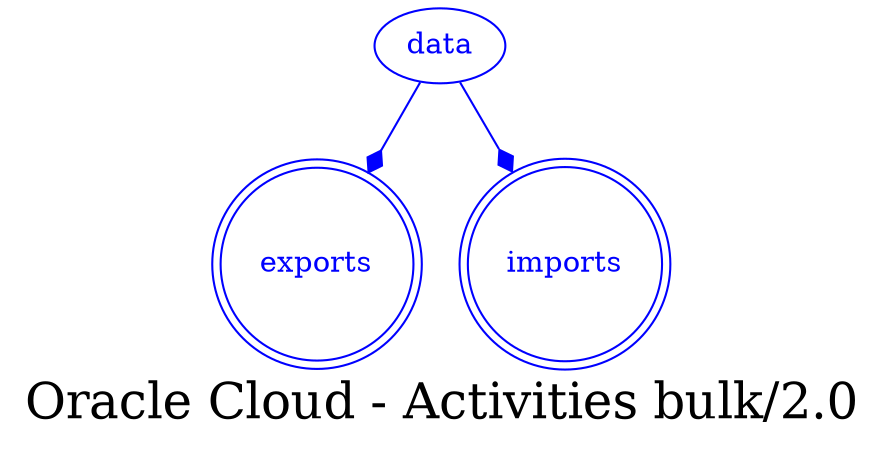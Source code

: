 digraph LexiconGraph {
graph[label="Oracle Cloud - Activities bulk/2.0", fontsize=24]
splines=true
"exports" [color=blue, fontcolor=blue, shape=doublecircle]
"imports" [color=blue, fontcolor=blue, shape=doublecircle]
"data" -> "exports" [color=blue, fontcolor=blue, arrowhead=diamond, arrowtail=none]
"data" [color=blue, fontcolor=blue, shape=ellipse]
"data" -> "imports" [color=blue, fontcolor=blue, arrowhead=diamond, arrowtail=none]
}
